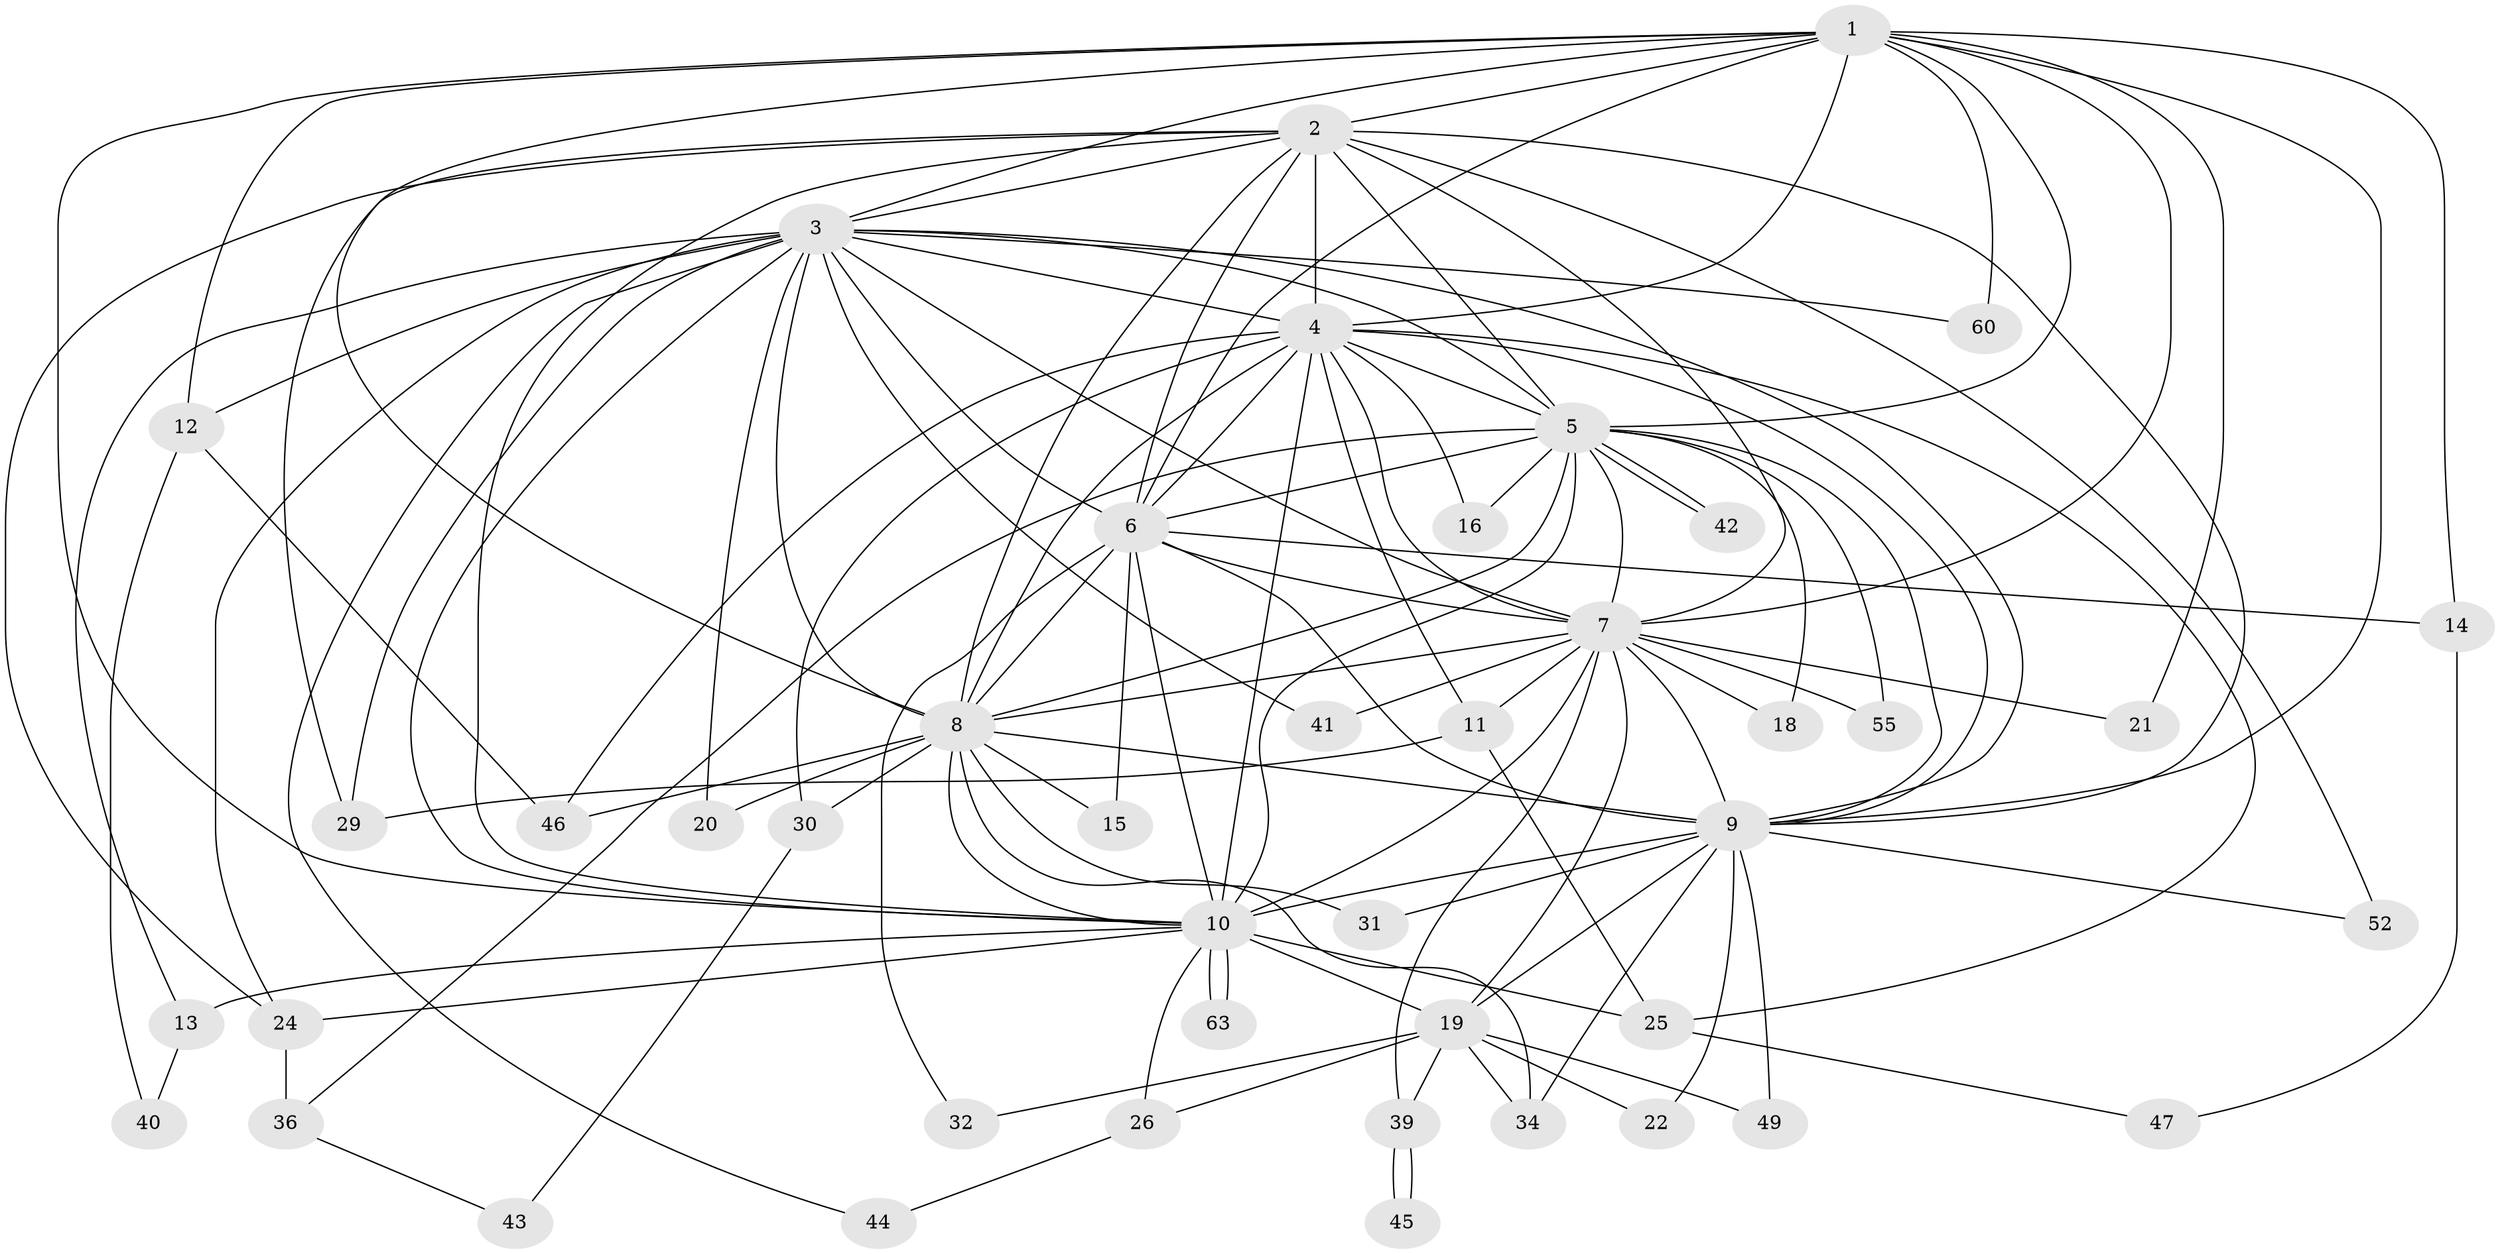 // original degree distribution, {16: 0.07936507936507936, 14: 0.015873015873015872, 17: 0.031746031746031744, 12: 0.015873015873015872, 21: 0.015873015873015872, 4: 0.1111111111111111, 3: 0.1746031746031746, 2: 0.5238095238095238, 9: 0.015873015873015872, 5: 0.015873015873015872}
// Generated by graph-tools (version 1.1) at 2025/17/03/04/25 18:17:42]
// undirected, 44 vertices, 119 edges
graph export_dot {
graph [start="1"]
  node [color=gray90,style=filled];
  1;
  2 [super="+59+61+35+23+37"];
  3;
  4 [super="+27"];
  5;
  6;
  7 [super="+33"];
  8;
  9;
  10 [super="+54+17"];
  11;
  12;
  13;
  14;
  15;
  16;
  18;
  19;
  20;
  21;
  22;
  24;
  25 [super="+48+28"];
  26;
  29 [super="+58"];
  30;
  31;
  32;
  34 [super="+51"];
  36;
  39;
  40;
  41;
  42;
  43;
  44;
  45;
  46 [super="+57"];
  47;
  49;
  52;
  55;
  60;
  63;
  1 -- 2 [weight=2];
  1 -- 3;
  1 -- 4 [weight=2];
  1 -- 5;
  1 -- 6;
  1 -- 7;
  1 -- 8;
  1 -- 9;
  1 -- 10 [weight=2];
  1 -- 12;
  1 -- 14;
  1 -- 21;
  1 -- 60;
  2 -- 3;
  2 -- 4 [weight=2];
  2 -- 5 [weight=2];
  2 -- 6;
  2 -- 7;
  2 -- 8 [weight=2];
  2 -- 9;
  2 -- 10 [weight=2];
  2 -- 24;
  2 -- 29;
  2 -- 52;
  3 -- 4;
  3 -- 5;
  3 -- 6;
  3 -- 7;
  3 -- 8;
  3 -- 9;
  3 -- 10;
  3 -- 12;
  3 -- 13;
  3 -- 20;
  3 -- 24;
  3 -- 29;
  3 -- 41;
  3 -- 44;
  3 -- 60;
  4 -- 5;
  4 -- 6;
  4 -- 7 [weight=2];
  4 -- 8 [weight=2];
  4 -- 9;
  4 -- 10 [weight=2];
  4 -- 11;
  4 -- 16;
  4 -- 30;
  4 -- 46;
  4 -- 25;
  5 -- 6;
  5 -- 7;
  5 -- 8;
  5 -- 9;
  5 -- 10;
  5 -- 16;
  5 -- 18;
  5 -- 36;
  5 -- 42;
  5 -- 42;
  5 -- 55;
  6 -- 7;
  6 -- 8;
  6 -- 9;
  6 -- 10;
  6 -- 14;
  6 -- 15;
  6 -- 32;
  7 -- 8;
  7 -- 9;
  7 -- 10;
  7 -- 11;
  7 -- 18;
  7 -- 21;
  7 -- 39;
  7 -- 55;
  7 -- 41;
  7 -- 19;
  8 -- 9;
  8 -- 10;
  8 -- 15;
  8 -- 20;
  8 -- 30;
  8 -- 31;
  8 -- 34;
  8 -- 46;
  9 -- 10 [weight=2];
  9 -- 19;
  9 -- 22;
  9 -- 31;
  9 -- 49;
  9 -- 52;
  9 -- 34;
  10 -- 13;
  10 -- 19;
  10 -- 24;
  10 -- 25 [weight=3];
  10 -- 26;
  10 -- 63;
  10 -- 63;
  11 -- 25;
  11 -- 29;
  12 -- 40;
  12 -- 46;
  13 -- 40;
  14 -- 47;
  19 -- 22;
  19 -- 26;
  19 -- 32;
  19 -- 34;
  19 -- 39;
  19 -- 49;
  24 -- 36;
  25 -- 47;
  26 -- 44;
  30 -- 43;
  36 -- 43;
  39 -- 45;
  39 -- 45;
}
